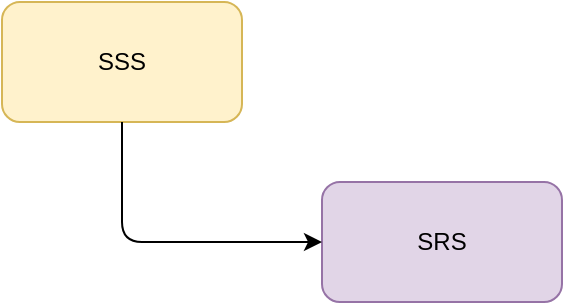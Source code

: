 <mxfile version="21.6.8" type="device" pages="2">
  <diagram name="Page-1" id="qkeDQPc-gPJnPiNThMGt">
    <mxGraphModel dx="1434" dy="753" grid="1" gridSize="10" guides="1" tooltips="1" connect="1" arrows="1" fold="1" page="1" pageScale="1" pageWidth="827" pageHeight="1169" background="#ffffff" math="0" shadow="0">
      <root>
        <mxCell id="0" />
        <mxCell id="1" parent="0" />
        <mxCell id="iD43u5IRBcwVUUV_74ay-1" value="SSS" style="rounded=1;whiteSpace=wrap;html=1;fillColor=#fff2cc;strokeColor=#d6b656;" parent="1" vertex="1">
          <mxGeometry x="230" y="80" width="120" height="60" as="geometry" />
        </mxCell>
        <mxCell id="iD43u5IRBcwVUUV_74ay-2" value="SRS" style="rounded=1;whiteSpace=wrap;html=1;fillColor=#e1d5e7;strokeColor=#9673a6;" parent="1" vertex="1">
          <mxGeometry x="390" y="170" width="120" height="60" as="geometry" />
        </mxCell>
        <mxCell id="iD43u5IRBcwVUUV_74ay-3" value="" style="endArrow=classic;html=1;rounded=1;" parent="1" source="iD43u5IRBcwVUUV_74ay-1" target="iD43u5IRBcwVUUV_74ay-2" edge="1">
          <mxGeometry width="50" height="50" relative="1" as="geometry">
            <mxPoint x="540" y="390" as="sourcePoint" />
            <mxPoint x="590" y="340" as="targetPoint" />
            <Array as="points">
              <mxPoint x="290" y="200" />
            </Array>
          </mxGeometry>
        </mxCell>
      </root>
    </mxGraphModel>
  </diagram>
  <diagram id="iG0E1skBHdEJXbCH6jKO" name="Page-2">
    <mxGraphModel dx="1434" dy="753" grid="1" gridSize="10" guides="1" tooltips="1" connect="1" arrows="1" fold="1" page="1" pageScale="1" pageWidth="827" pageHeight="1169" background="#ffffff" math="0" shadow="0">
      <root>
        <mxCell id="0" />
        <mxCell id="1" parent="0" />
        <mxCell id="8Qi-uIZG99wmoxiVNvM0-1" value="SSS" style="rounded=1;whiteSpace=wrap;html=1;fillColor=#fff2cc;strokeColor=#d6b656;" vertex="1" parent="1">
          <mxGeometry x="60" y="62" width="120" height="60" as="geometry" />
        </mxCell>
        <mxCell id="8Qi-uIZG99wmoxiVNvM0-2" value="SRS" style="rounded=1;whiteSpace=wrap;html=1;fillColor=#e1d5e7;strokeColor=#9673a6;" vertex="1" parent="1">
          <mxGeometry x="160" y="134" width="120" height="60" as="geometry" />
        </mxCell>
        <mxCell id="8Qi-uIZG99wmoxiVNvM0-3" value="" style="endArrow=classic;html=1;rounded=1;" edge="1" parent="1" source="8Qi-uIZG99wmoxiVNvM0-1">
          <mxGeometry width="50" height="50" relative="1" as="geometry">
            <mxPoint x="416" y="390" as="sourcePoint" />
            <mxPoint x="160" y="170" as="targetPoint" />
            <Array as="points">
              <mxPoint x="120" y="170" />
            </Array>
          </mxGeometry>
        </mxCell>
        <mxCell id="8Qi-uIZG99wmoxiVNvM0-4" value="&lt;div style=&quot;font-size: 19px;&quot;&gt;reqv&lt;/div&gt;" style="rounded=0;whiteSpace=wrap;html=1;fillColor=#f5f5f5;fontColor=#333333;strokeColor=#666666;perimeterSpacing=0;glass=0;shadow=1;strokeWidth=2;fontSize=19;fontStyle=1" vertex="1" parent="1">
          <mxGeometry x="400" y="50" width="210" height="160" as="geometry" />
        </mxCell>
        <mxCell id="8Qi-uIZG99wmoxiVNvM0-11" value="" style="endArrow=classic;dashed=1;html=1;dashPattern=1 3;strokeWidth=2;rounded=0;entryX=0;entryY=0.25;entryDx=0;entryDy=0;endFill=1;" edge="1" parent="1" source="8Qi-uIZG99wmoxiVNvM0-1">
          <mxGeometry width="50" height="50" relative="1" as="geometry">
            <mxPoint x="180" y="81" as="sourcePoint" />
            <mxPoint x="400" y="91" as="targetPoint" />
          </mxGeometry>
        </mxCell>
        <mxCell id="8Qi-uIZG99wmoxiVNvM0-12" value="" style="endArrow=classic;dashed=1;html=1;dashPattern=1 3;strokeWidth=2;rounded=0;exitX=1;exitY=0.617;exitDx=0;exitDy=0;exitPerimeter=0;entryX=0;entryY=0.75;entryDx=0;entryDy=0;endFill=1;" edge="1" parent="1" source="8Qi-uIZG99wmoxiVNvM0-2" target="8Qi-uIZG99wmoxiVNvM0-4">
          <mxGeometry width="50" height="50" relative="1" as="geometry">
            <mxPoint x="390" y="390" as="sourcePoint" />
            <mxPoint x="440" y="340" as="targetPoint" />
          </mxGeometry>
        </mxCell>
        <mxCell id="8Qi-uIZG99wmoxiVNvM0-15" value="&lt;i&gt;project file&lt;/i&gt;" style="rounded=1;whiteSpace=wrap;html=1;fillColor=#f5f5f5;fontColor=#333333;strokeColor=#666666;" vertex="1" parent="1">
          <mxGeometry x="497" y="290" width="120" height="60" as="geometry" />
        </mxCell>
        <mxCell id="8Qi-uIZG99wmoxiVNvM0-16" value="" style="endArrow=openThin;dashed=1;html=1;dashPattern=1 3;strokeWidth=2;rounded=0;entryX=0.75;entryY=1;entryDx=0;entryDy=0;exitX=0.5;exitY=0;exitDx=0;exitDy=0;endFill=0;" edge="1" parent="1" source="8Qi-uIZG99wmoxiVNvM0-15" target="8Qi-uIZG99wmoxiVNvM0-4">
          <mxGeometry width="50" height="50" relative="1" as="geometry">
            <mxPoint x="390" y="390" as="sourcePoint" />
            <mxPoint x="440" y="340" as="targetPoint" />
          </mxGeometry>
        </mxCell>
        <mxCell id="8Qi-uIZG99wmoxiVNvM0-17" value="" style="shape=flexArrow;endArrow=classic;html=1;rounded=0;" edge="1" parent="1">
          <mxGeometry width="50" height="50" relative="1" as="geometry">
            <mxPoint x="620" y="59.5" as="sourcePoint" />
            <mxPoint x="710" y="59.5" as="targetPoint" />
          </mxGeometry>
        </mxCell>
        <mxCell id="8Qi-uIZG99wmoxiVNvM0-18" value="&lt;div&gt;SSS&lt;/div&gt;&lt;div&gt;requirement list&lt;br&gt;&lt;/div&gt;&lt;div&gt;(yaml)&lt;br&gt;&lt;/div&gt;" style="rounded=1;whiteSpace=wrap;html=1;fillColor=#f5f5f5;fontColor=#333333;strokeColor=#666666;" vertex="1" parent="1">
          <mxGeometry x="720" y="30" width="120" height="60" as="geometry" />
        </mxCell>
        <mxCell id="8Qi-uIZG99wmoxiVNvM0-19" value="&lt;div&gt;SRS &lt;br&gt;&lt;/div&gt;&lt;div&gt;requirement list&lt;/div&gt;&lt;div&gt;(yaml)&lt;br&gt;&lt;/div&gt;" style="rounded=1;whiteSpace=wrap;html=1;fillColor=#f5f5f5;fontColor=#333333;strokeColor=#666666;" vertex="1" parent="1">
          <mxGeometry x="720" y="94" width="120" height="60" as="geometry" />
        </mxCell>
        <mxCell id="8Qi-uIZG99wmoxiVNvM0-20" value="" style="shape=flexArrow;endArrow=classic;html=1;rounded=0;" edge="1" parent="1">
          <mxGeometry width="50" height="50" relative="1" as="geometry">
            <mxPoint x="620" y="123.5" as="sourcePoint" />
            <mxPoint x="710" y="123.5" as="targetPoint" />
          </mxGeometry>
        </mxCell>
        <mxCell id="8Qi-uIZG99wmoxiVNvM0-21" value="&lt;div&gt;Traceability&lt;/div&gt;&lt;div&gt;matrices&lt;/div&gt;&lt;div&gt;(xls,csv, console)&lt;br&gt;&lt;/div&gt;" style="rounded=1;whiteSpace=wrap;html=1;fillColor=#f8cecc;strokeColor=#b85450;" vertex="1" parent="1">
          <mxGeometry x="720" y="160" width="120" height="60" as="geometry" />
        </mxCell>
        <mxCell id="8Qi-uIZG99wmoxiVNvM0-23" value="import plugins" style="rounded=1;whiteSpace=wrap;html=1;fillColor=#f5f5f5;fontColor=#333333;strokeColor=#666666;fontStyle=2" vertex="1" parent="1">
          <mxGeometry x="362" y="290" width="120" height="60" as="geometry" />
        </mxCell>
        <mxCell id="8Qi-uIZG99wmoxiVNvM0-24" value="" style="shape=flexArrow;endArrow=classic;html=1;rounded=0;" edge="1" parent="1">
          <mxGeometry width="50" height="50" relative="1" as="geometry">
            <mxPoint x="620" y="189.5" as="sourcePoint" />
            <mxPoint x="710" y="189.5" as="targetPoint" />
          </mxGeometry>
        </mxCell>
        <mxCell id="8Qi-uIZG99wmoxiVNvM0-25" value="" style="endArrow=openThin;dashed=1;html=1;dashPattern=1 3;strokeWidth=2;rounded=0;entryX=0.25;entryY=1;entryDx=0;entryDy=0;exitX=0.75;exitY=0;exitDx=0;exitDy=0;endFill=0;" edge="1" parent="1" source="8Qi-uIZG99wmoxiVNvM0-23" target="8Qi-uIZG99wmoxiVNvM0-4">
          <mxGeometry width="50" height="50" relative="1" as="geometry">
            <mxPoint x="566" y="300" as="sourcePoint" />
            <mxPoint x="568" y="200" as="targetPoint" />
          </mxGeometry>
        </mxCell>
        <mxCell id="8Qi-uIZG99wmoxiVNvM0-26" value="import" style="text;html=1;strokeColor=none;fillColor=none;align=center;verticalAlign=middle;whiteSpace=wrap;rounded=0;fontStyle=2" vertex="1" parent="1">
          <mxGeometry x="302" y="110" width="60" height="20" as="geometry" />
        </mxCell>
        <mxCell id="8Qi-uIZG99wmoxiVNvM0-27" value="export" style="text;html=1;strokeColor=none;fillColor=none;align=center;verticalAlign=middle;whiteSpace=wrap;rounded=0;fontStyle=2" vertex="1" parent="1">
          <mxGeometry x="628" y="159" width="60" height="20" as="geometry" />
        </mxCell>
      </root>
    </mxGraphModel>
  </diagram>
</mxfile>
